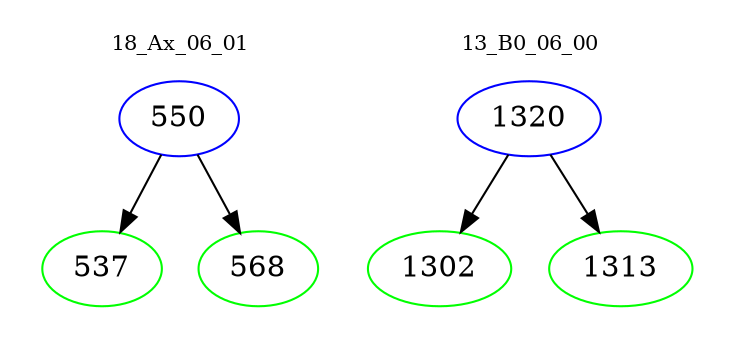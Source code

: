 digraph{
subgraph cluster_0 {
color = white
label = "18_Ax_06_01";
fontsize=10;
T0_550 [label="550", color="blue"]
T0_550 -> T0_537 [color="black"]
T0_537 [label="537", color="green"]
T0_550 -> T0_568 [color="black"]
T0_568 [label="568", color="green"]
}
subgraph cluster_1 {
color = white
label = "13_B0_06_00";
fontsize=10;
T1_1320 [label="1320", color="blue"]
T1_1320 -> T1_1302 [color="black"]
T1_1302 [label="1302", color="green"]
T1_1320 -> T1_1313 [color="black"]
T1_1313 [label="1313", color="green"]
}
}
